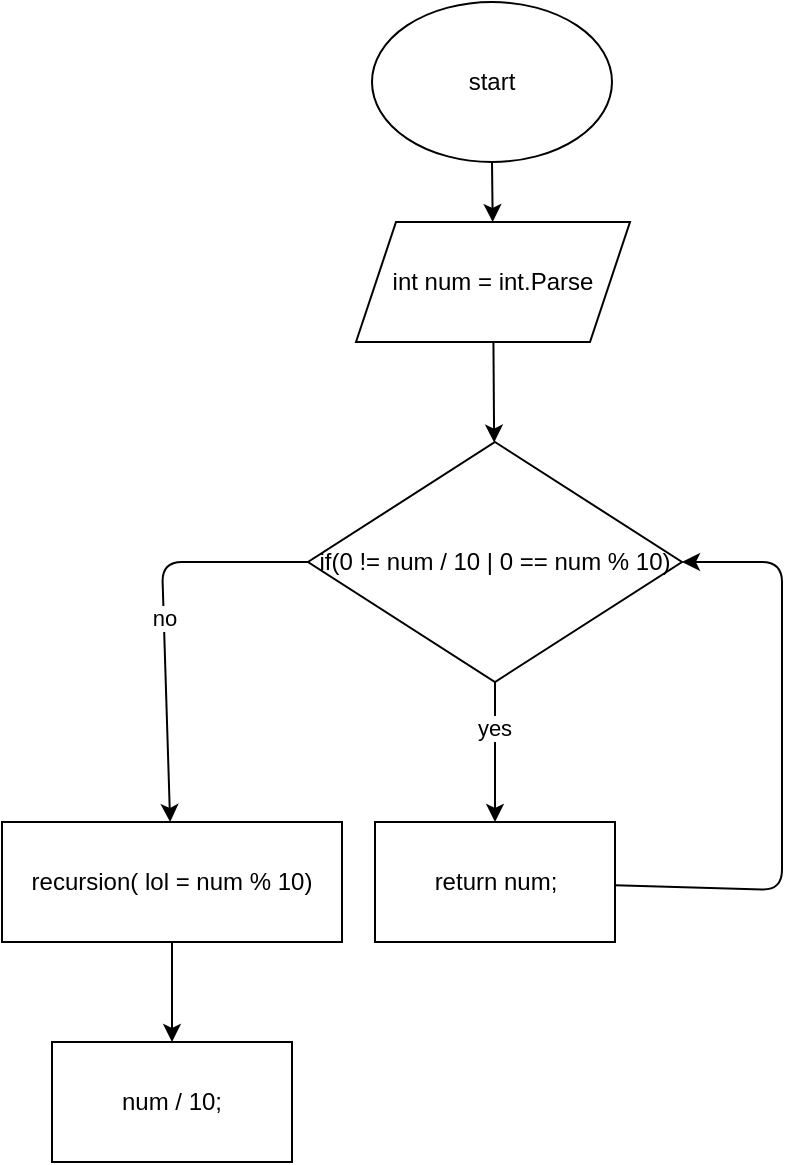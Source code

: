 <mxfile>
    <diagram id="L1PdJXiKVKolo_Wb8Meu" name="Page-1">
        <mxGraphModel dx="1423" dy="519" grid="1" gridSize="10" guides="1" tooltips="1" connect="1" arrows="1" fold="1" page="1" pageScale="1" pageWidth="850" pageHeight="1100" math="0" shadow="0">
            <root>
                <mxCell id="0"/>
                <mxCell id="1" parent="0"/>
                <mxCell id="5" value="" style="edgeStyle=none;html=1;" parent="1" source="2" target="4" edge="1">
                    <mxGeometry relative="1" as="geometry"/>
                </mxCell>
                <mxCell id="2" value="start" style="ellipse;whiteSpace=wrap;html=1;" parent="1" vertex="1">
                    <mxGeometry x="365" y="10" width="120" height="80" as="geometry"/>
                </mxCell>
                <mxCell id="7" value="" style="edgeStyle=none;html=1;" parent="1" source="4" target="6" edge="1">
                    <mxGeometry relative="1" as="geometry"/>
                </mxCell>
                <mxCell id="4" value="int num = int.Parse" style="shape=parallelogram;perimeter=parallelogramPerimeter;whiteSpace=wrap;html=1;fixedSize=1;" parent="1" vertex="1">
                    <mxGeometry x="357" y="120" width="137" height="60" as="geometry"/>
                </mxCell>
                <mxCell id="9" value="" style="edgeStyle=none;html=1;" parent="1" source="6" target="8" edge="1">
                    <mxGeometry relative="1" as="geometry"/>
                </mxCell>
                <mxCell id="11" value="yes" style="edgeLabel;html=1;align=center;verticalAlign=middle;resizable=0;points=[];" parent="9" vertex="1" connectable="0">
                    <mxGeometry x="-0.343" y="-1" relative="1" as="geometry">
                        <mxPoint as="offset"/>
                    </mxGeometry>
                </mxCell>
                <mxCell id="15" value="no" style="edgeStyle=none;html=1;" parent="1" source="6" target="14" edge="1">
                    <mxGeometry relative="1" as="geometry">
                        <Array as="points">
                            <mxPoint x="260" y="290"/>
                        </Array>
                    </mxGeometry>
                </mxCell>
                <mxCell id="6" value="if(0 != num / 10 | 0 == num % 10)" style="rhombus;whiteSpace=wrap;html=1;" parent="1" vertex="1">
                    <mxGeometry x="333" y="230" width="187" height="120" as="geometry"/>
                </mxCell>
                <mxCell id="10" style="edgeStyle=none;html=1;entryX=1;entryY=0.5;entryDx=0;entryDy=0;" parent="1" source="8" target="6" edge="1">
                    <mxGeometry relative="1" as="geometry">
                        <Array as="points">
                            <mxPoint x="570" y="454"/>
                            <mxPoint x="570" y="290"/>
                        </Array>
                    </mxGeometry>
                </mxCell>
                <mxCell id="8" value="return num;" style="whiteSpace=wrap;html=1;direction=west;" parent="1" vertex="1">
                    <mxGeometry x="366.5" y="420" width="120" height="60" as="geometry"/>
                </mxCell>
                <mxCell id="17" value="" style="edgeStyle=none;html=1;" parent="1" source="14" target="16" edge="1">
                    <mxGeometry relative="1" as="geometry"/>
                </mxCell>
                <mxCell id="14" value="recursion( lol = num % 10)" style="whiteSpace=wrap;html=1;" parent="1" vertex="1">
                    <mxGeometry x="180" y="420" width="170" height="60" as="geometry"/>
                </mxCell>
                <mxCell id="16" value="num / 10;" style="whiteSpace=wrap;html=1;" parent="1" vertex="1">
                    <mxGeometry x="205" y="530" width="120" height="60" as="geometry"/>
                </mxCell>
            </root>
        </mxGraphModel>
    </diagram>
</mxfile>